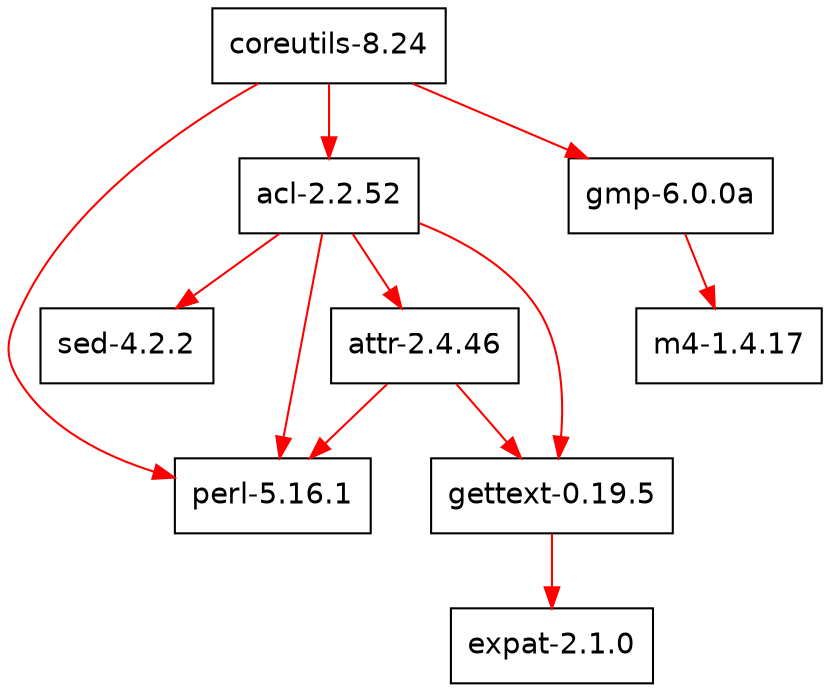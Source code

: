 digraph "Guix package" {
  "50639808" [label = "coreutils-8.24", shape = box, fontname = Helvetica];
  "50639808" -> "31984640" [color = red];
  "50639808" -> "50641344" [color = red];
  "50639808" -> "38428672" [color = red];
  "31984640" [label = "perl-5.16.1", shape = box, fontname = Helvetica];
  "50641344" [label = "acl-2.2.52", shape = box, fontname = Helvetica];
  "50641344" -> "50641728" [color = red];
  "50641344" -> "31984640" [color = red];
  "50641344" -> "50640768" [color = red];
  "50641344" -> "50641536" [color = red];
  "50641728" [label = "gettext-0.19.5", shape = box, fontname = Helvetica];
  "50641728" -> "50530368" [color = red];
  "50530368" [label = "expat-2.1.0", shape = box, fontname = Helvetica];
  "50640768" [label = "sed-4.2.2", shape = box, fontname = Helvetica];
  "50641536" [label = "attr-2.4.46", shape = box, fontname = Helvetica];
  "50641536" -> "50641728" [color = red];
  "50641536" -> "31984640" [color = red];
  "38428672" [label = "gmp-6.0.0a", shape = box, fontname = Helvetica];
  "38428672" -> "38431168" [color = red];
  "38431168" [label = "m4-1.4.17", shape = box, fontname = Helvetica];

}
